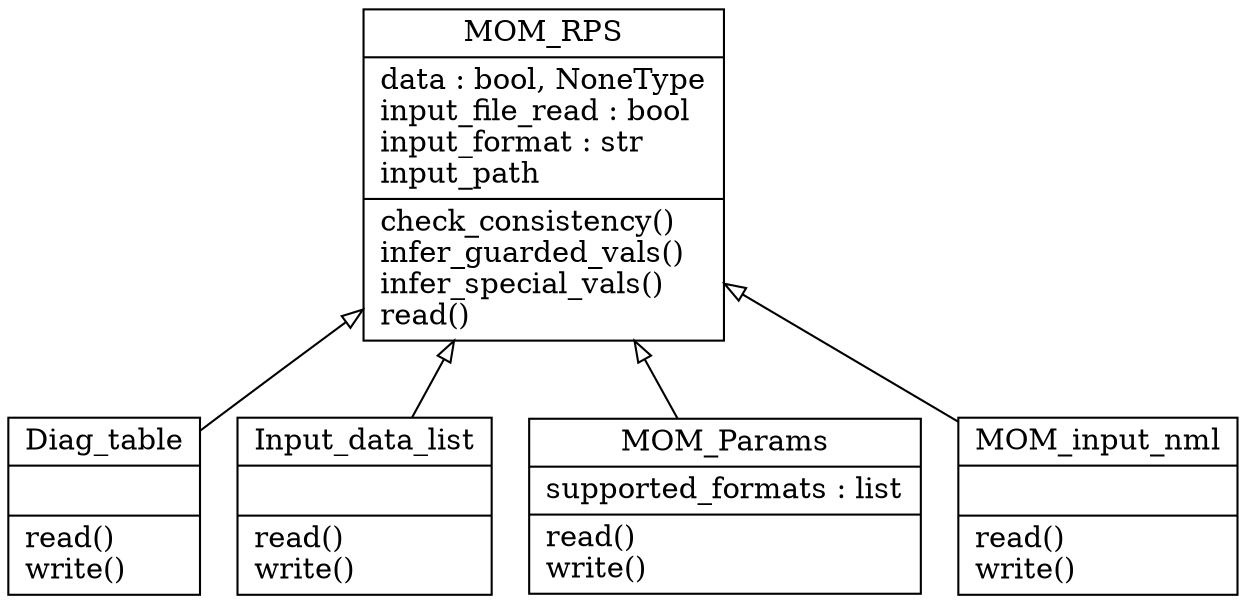 digraph "classes_MOM_RPS" {
charset="utf-8"
rankdir=BT
"0" [label="{Diag_table|\l|read()\lwrite()\l}", shape="record"];
"1" [label="{Input_data_list|\l|read()\lwrite()\l}", shape="record"];
"2" [label="{MOM_Params|supported_formats : list\l|read()\lwrite()\l}", shape="record"];
"3" [label="{MOM_RPS|data : bool, NoneType\linput_file_read : bool\linput_format : str\linput_path\l|check_consistency()\linfer_guarded_vals()\linfer_special_vals()\lread()\l}", shape="record"];
"4" [label="{MOM_input_nml|\l|read()\lwrite()\l}", shape="record"];
"0" -> "3" [arrowhead="empty", arrowtail="none"];
"1" -> "3" [arrowhead="empty", arrowtail="none"];
"2" -> "3" [arrowhead="empty", arrowtail="none"];
"4" -> "3" [arrowhead="empty", arrowtail="none"];
}
